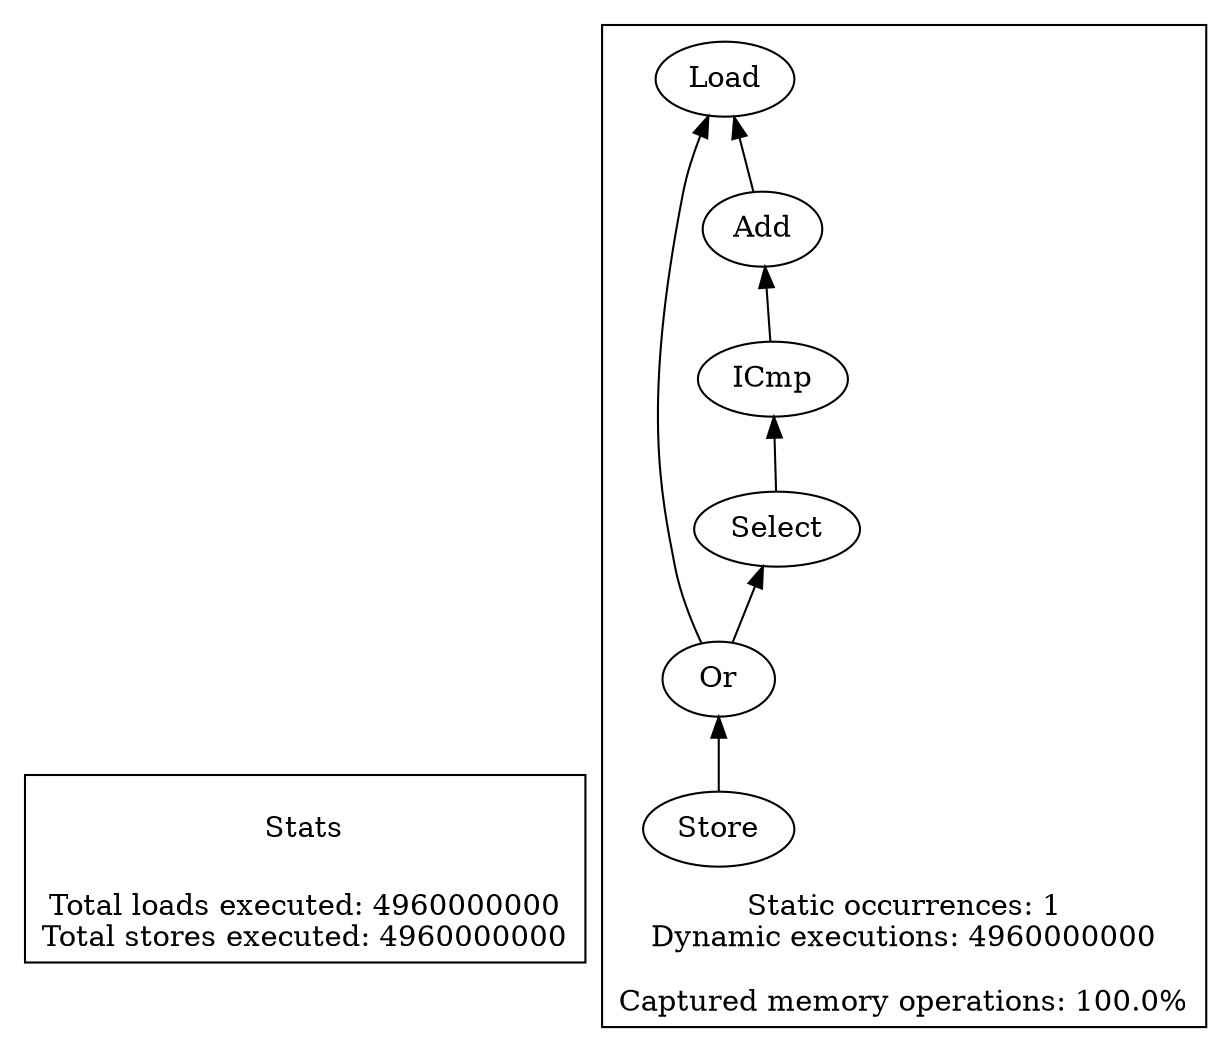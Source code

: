 strict digraph {
rankdir=BT
subgraph {
Stats [shape=plaintext]
cluster=true
label="Total loads executed: 4960000000\nTotal stores executed: 4960000000"
}
subgraph {
"0_26" [label="Add"]
"0_25" [label="Load"]
"0_26" -> "0_25"
"0_27" [label="ICmp"]
"0_27" -> "0_26"
"0_29" [label="Or"]
"0_29" -> "0_25"
"0_28" [label="Select"]
"0_29" -> "0_28"
"0_28" -> "0_27"
{
rank=min
comment=<Ids: 31>
"0_31" [label="Store"]
}
"0_31" -> "0_29"
cluster=true
label="Static occurrences: 1\nDynamic executions: 4960000000\n\nCaptured memory operations: 100.0%"
}
}
